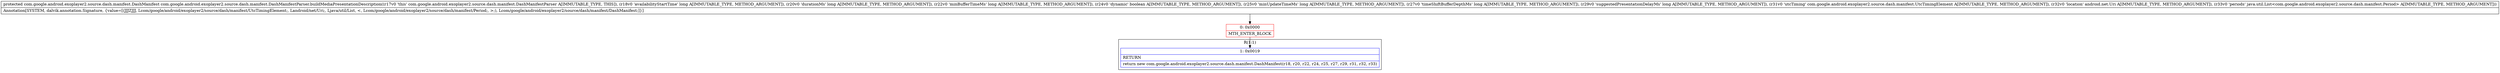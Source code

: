 digraph "CFG forcom.google.android.exoplayer2.source.dash.manifest.DashManifestParser.buildMediaPresentationDescription(JJJZJJJLcom\/google\/android\/exoplayer2\/source\/dash\/manifest\/UtcTimingElement;Landroid\/net\/Uri;Ljava\/util\/List;)Lcom\/google\/android\/exoplayer2\/source\/dash\/manifest\/DashManifest;" {
subgraph cluster_Region_216167923 {
label = "R(1:1)";
node [shape=record,color=blue];
Node_1 [shape=record,label="{1\:\ 0x0019|RETURN\l|return new com.google.android.exoplayer2.source.dash.manifest.DashManifest(r18, r20, r22, r24, r25, r27, r29, r31, r32, r33)\l}"];
}
Node_0 [shape=record,color=red,label="{0\:\ 0x0000|MTH_ENTER_BLOCK\l}"];
MethodNode[shape=record,label="{protected com.google.android.exoplayer2.source.dash.manifest.DashManifest com.google.android.exoplayer2.source.dash.manifest.DashManifestParser.buildMediaPresentationDescription((r17v0 'this' com.google.android.exoplayer2.source.dash.manifest.DashManifestParser A[IMMUTABLE_TYPE, THIS]), (r18v0 'availabilityStartTime' long A[IMMUTABLE_TYPE, METHOD_ARGUMENT]), (r20v0 'durationMs' long A[IMMUTABLE_TYPE, METHOD_ARGUMENT]), (r22v0 'minBufferTimeMs' long A[IMMUTABLE_TYPE, METHOD_ARGUMENT]), (r24v0 'dynamic' boolean A[IMMUTABLE_TYPE, METHOD_ARGUMENT]), (r25v0 'minUpdateTimeMs' long A[IMMUTABLE_TYPE, METHOD_ARGUMENT]), (r27v0 'timeShiftBufferDepthMs' long A[IMMUTABLE_TYPE, METHOD_ARGUMENT]), (r29v0 'suggestedPresentationDelayMs' long A[IMMUTABLE_TYPE, METHOD_ARGUMENT]), (r31v0 'utcTiming' com.google.android.exoplayer2.source.dash.manifest.UtcTimingElement A[IMMUTABLE_TYPE, METHOD_ARGUMENT]), (r32v0 'location' android.net.Uri A[IMMUTABLE_TYPE, METHOD_ARGUMENT]), (r33v0 'periods' java.util.List\<com.google.android.exoplayer2.source.dash.manifest.Period\> A[IMMUTABLE_TYPE, METHOD_ARGUMENT]))  | Annotation[SYSTEM, dalvik.annotation.Signature, \{value=[(JJJZJJJ, Lcom\/google\/android\/exoplayer2\/source\/dash\/manifest\/UtcTimingElement;, Landroid\/net\/Uri;, Ljava\/util\/List, \<, Lcom\/google\/android\/exoplayer2\/source\/dash\/manifest\/Period;, \>;), Lcom\/google\/android\/exoplayer2\/source\/dash\/manifest\/DashManifest;]\}]\l}"];
MethodNode -> Node_0;
Node_0 -> Node_1;
}

